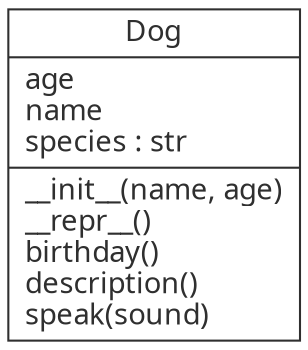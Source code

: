 digraph "classes" {
charset="utf-8"
rankdir=BT
"0" [color="#2F2F2F", fontname="Roboto-Regular", fontcolor="#2F2F2F", label="{Dog|age\lname\lspecies : str\l|__init__(name, age)\l__repr__()\lbirthday()\ldescription()\lspeak(sound)\l}", shape="record"];
}
